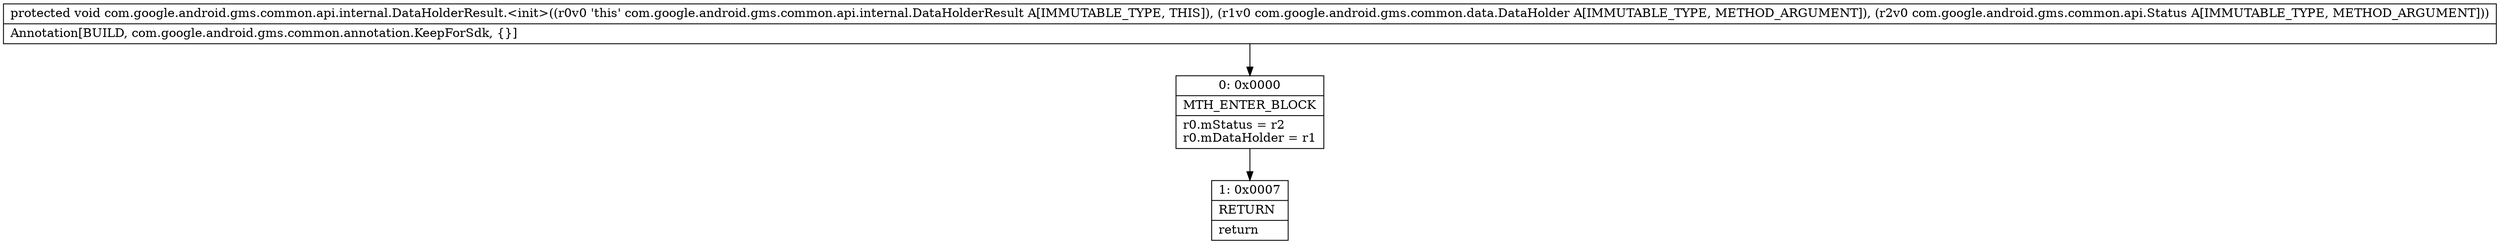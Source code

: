 digraph "CFG forcom.google.android.gms.common.api.internal.DataHolderResult.\<init\>(Lcom\/google\/android\/gms\/common\/data\/DataHolder;Lcom\/google\/android\/gms\/common\/api\/Status;)V" {
Node_0 [shape=record,label="{0\:\ 0x0000|MTH_ENTER_BLOCK\l|r0.mStatus = r2\lr0.mDataHolder = r1\l}"];
Node_1 [shape=record,label="{1\:\ 0x0007|RETURN\l|return\l}"];
MethodNode[shape=record,label="{protected void com.google.android.gms.common.api.internal.DataHolderResult.\<init\>((r0v0 'this' com.google.android.gms.common.api.internal.DataHolderResult A[IMMUTABLE_TYPE, THIS]), (r1v0 com.google.android.gms.common.data.DataHolder A[IMMUTABLE_TYPE, METHOD_ARGUMENT]), (r2v0 com.google.android.gms.common.api.Status A[IMMUTABLE_TYPE, METHOD_ARGUMENT]))  | Annotation[BUILD, com.google.android.gms.common.annotation.KeepForSdk, \{\}]\l}"];
MethodNode -> Node_0;
Node_0 -> Node_1;
}

